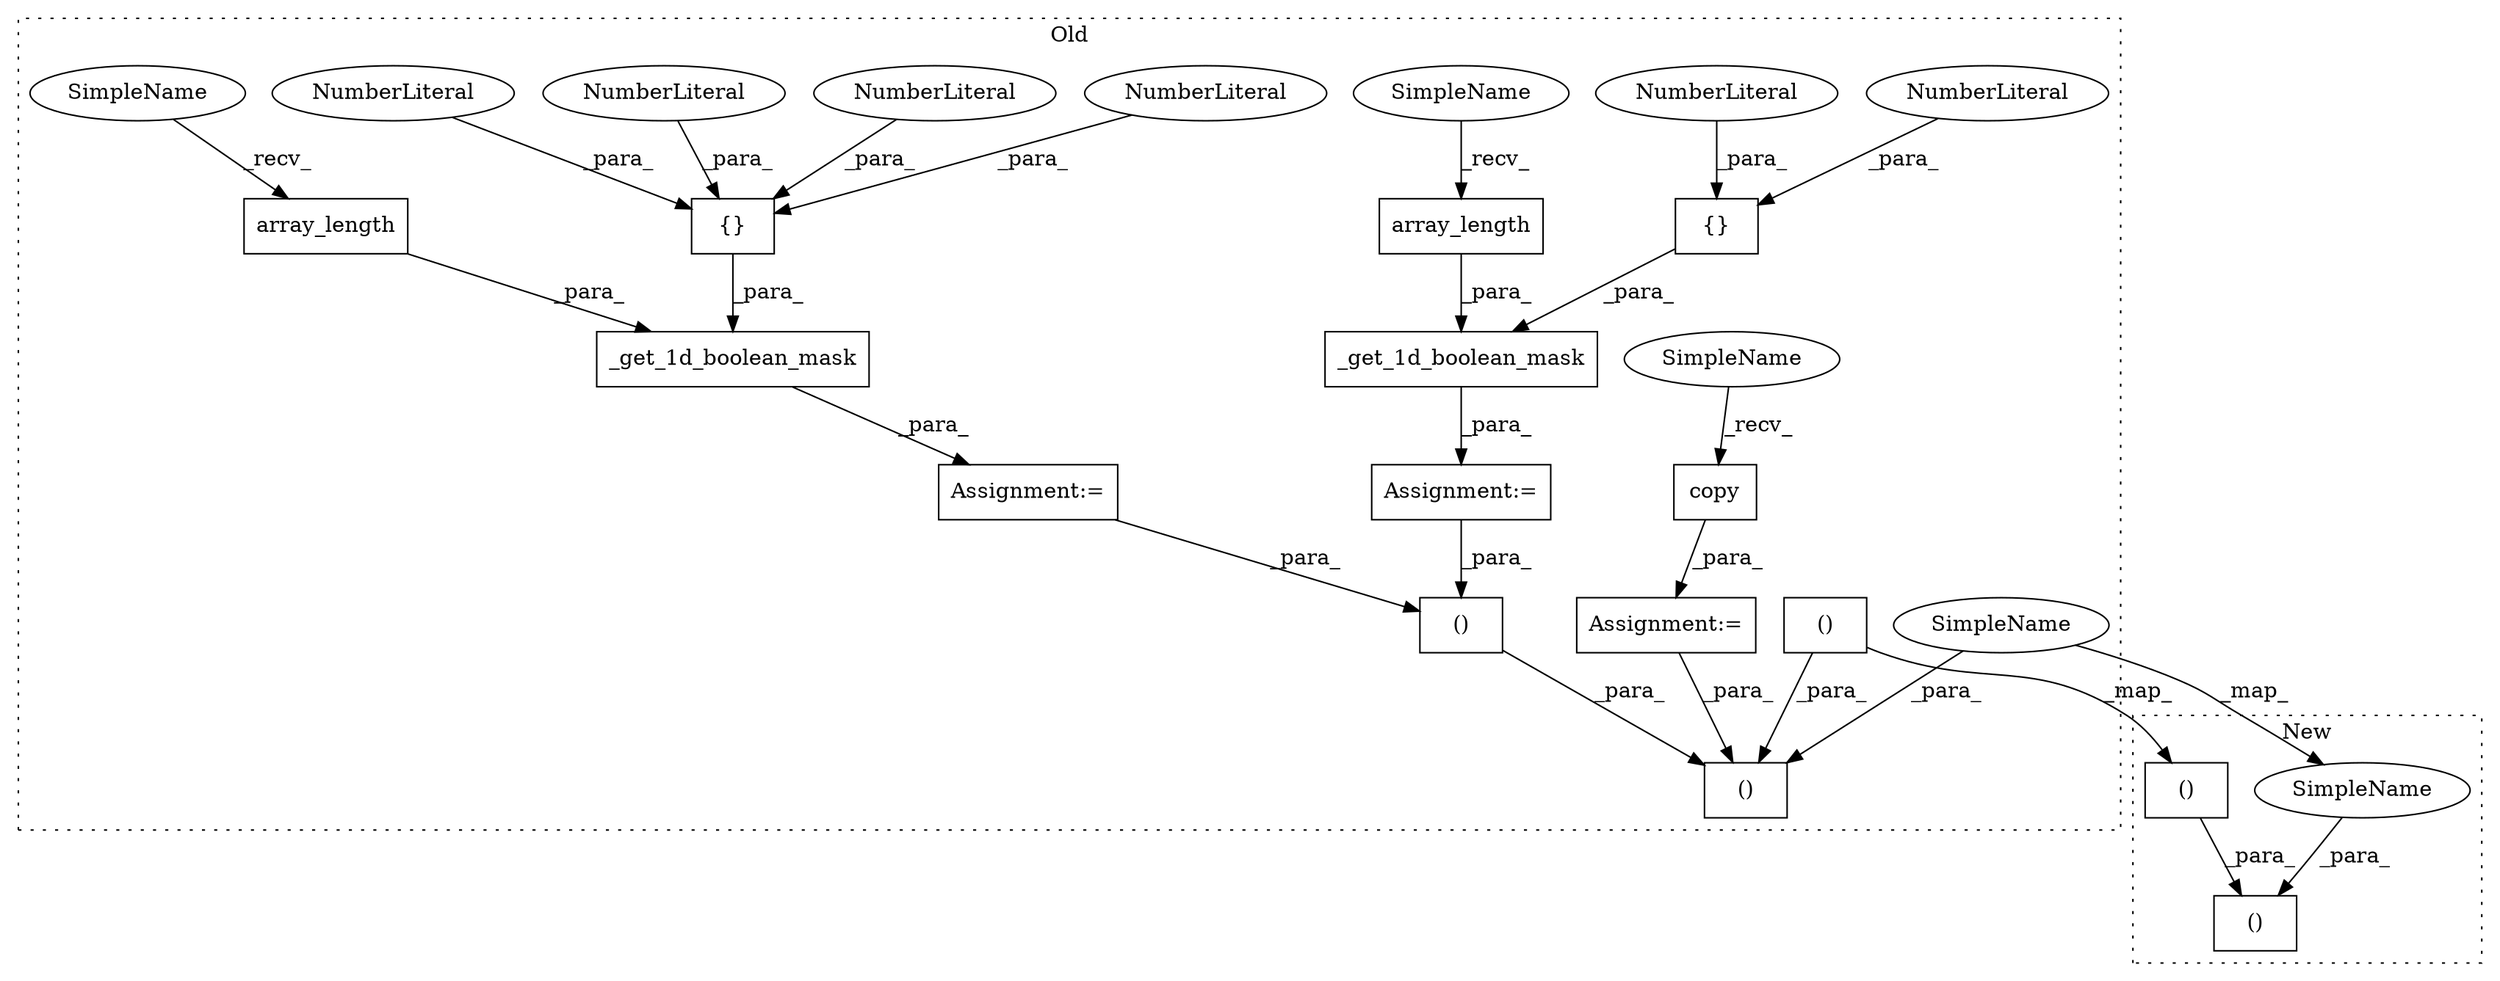 digraph G {
subgraph cluster0 {
1 [label="_get_1d_boolean_mask" a="32" s="2471,2535" l="21,1" shape="box"];
3 [label="{}" a="4" s="2530,2534" l="1,1" shape="box"];
4 [label="()" a="106" s="2800" l="48" shape="box"];
5 [label="{}" a="4" s="2621,2631" l="1,1" shape="box"];
6 [label="()" a="106" s="2655" l="194" shape="box"];
7 [label="NumberLiteral" a="34" s="2624" l="1" shape="ellipse"];
8 [label="()" a="106" s="2714" l="67" shape="box"];
10 [label="NumberLiteral" a="34" s="2628" l="1" shape="ellipse"];
11 [label="NumberLiteral" a="34" s="2533" l="1" shape="ellipse"];
12 [label="NumberLiteral" a="34" s="2622" l="1" shape="ellipse"];
13 [label="NumberLiteral" a="34" s="2531" l="1" shape="ellipse"];
14 [label="array_length" a="32" s="2597" l="14" shape="box"];
15 [label="_get_1d_boolean_mask" a="32" s="2562,2632" l="21,1" shape="box"];
16 [label="NumberLiteral" a="34" s="2630" l="1" shape="ellipse"];
17 [label="array_length" a="32" s="2506" l="14" shape="box"];
18 [label="copy" a="32" s="2082" l="6" shape="box"];
19 [label="Assignment:=" a="7" s="2067" l="1" shape="box"];
20 [label="Assignment:=" a="7" s="2561" l="1" shape="box"];
21 [label="Assignment:=" a="7" s="2470" l="1" shape="box"];
22 [label="SimpleName" a="42" s="2068" l="13" shape="ellipse"];
23 [label="SimpleName" a="42" s="2492" l="13" shape="ellipse"];
24 [label="SimpleName" a="42" s="2656" l="13" shape="ellipse"];
25 [label="SimpleName" a="42" s="2583" l="13" shape="ellipse"];
label = "Old";
style="dotted";
}
subgraph cluster1 {
2 [label="()" a="106" s="2200" l="93" shape="box"];
9 [label="()" a="106" s="2225" l="67" shape="box"];
26 [label="SimpleName" a="42" s="2200" l="7" shape="ellipse"];
label = "New";
style="dotted";
}
1 -> 21 [label="_para_"];
3 -> 1 [label="_para_"];
4 -> 6 [label="_para_"];
5 -> 15 [label="_para_"];
7 -> 5 [label="_para_"];
8 -> 9 [label="_map_"];
8 -> 6 [label="_para_"];
9 -> 2 [label="_para_"];
10 -> 5 [label="_para_"];
11 -> 3 [label="_para_"];
12 -> 5 [label="_para_"];
13 -> 3 [label="_para_"];
14 -> 15 [label="_para_"];
15 -> 20 [label="_para_"];
16 -> 5 [label="_para_"];
17 -> 1 [label="_para_"];
18 -> 19 [label="_para_"];
19 -> 6 [label="_para_"];
20 -> 4 [label="_para_"];
21 -> 4 [label="_para_"];
22 -> 18 [label="_recv_"];
23 -> 17 [label="_recv_"];
24 -> 6 [label="_para_"];
24 -> 26 [label="_map_"];
25 -> 14 [label="_recv_"];
26 -> 2 [label="_para_"];
}